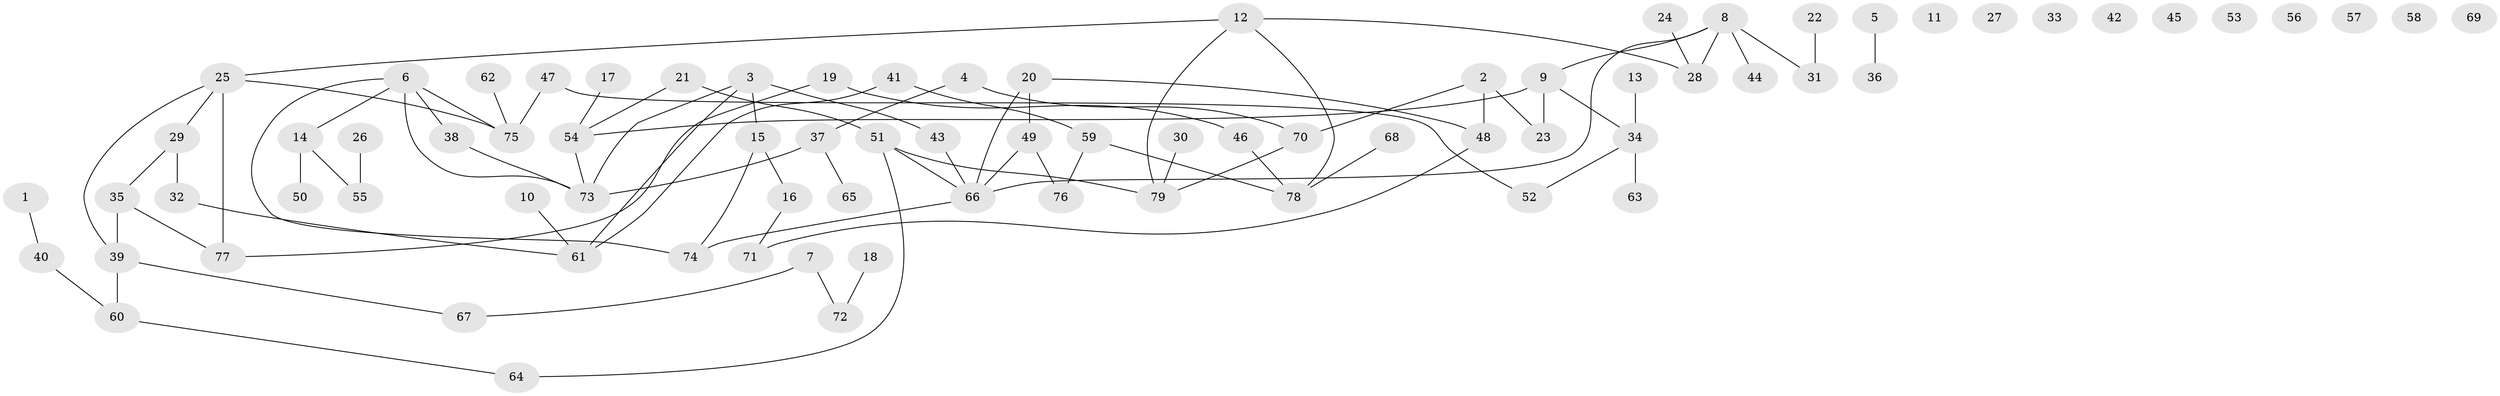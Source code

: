 // coarse degree distribution, {4: 0.2413793103448276, 3: 0.3103448275862069, 2: 0.1724137931034483, 1: 0.1724137931034483, 6: 0.034482758620689655, 5: 0.06896551724137931}
// Generated by graph-tools (version 1.1) at 2025/35/03/04/25 23:35:53]
// undirected, 79 vertices, 87 edges
graph export_dot {
  node [color=gray90,style=filled];
  1;
  2;
  3;
  4;
  5;
  6;
  7;
  8;
  9;
  10;
  11;
  12;
  13;
  14;
  15;
  16;
  17;
  18;
  19;
  20;
  21;
  22;
  23;
  24;
  25;
  26;
  27;
  28;
  29;
  30;
  31;
  32;
  33;
  34;
  35;
  36;
  37;
  38;
  39;
  40;
  41;
  42;
  43;
  44;
  45;
  46;
  47;
  48;
  49;
  50;
  51;
  52;
  53;
  54;
  55;
  56;
  57;
  58;
  59;
  60;
  61;
  62;
  63;
  64;
  65;
  66;
  67;
  68;
  69;
  70;
  71;
  72;
  73;
  74;
  75;
  76;
  77;
  78;
  79;
  1 -- 40;
  2 -- 23;
  2 -- 48;
  2 -- 70;
  3 -- 15;
  3 -- 43;
  3 -- 61;
  3 -- 73;
  4 -- 37;
  4 -- 70;
  5 -- 36;
  6 -- 14;
  6 -- 38;
  6 -- 73;
  6 -- 74;
  6 -- 75;
  7 -- 67;
  7 -- 72;
  8 -- 9;
  8 -- 28;
  8 -- 31;
  8 -- 44;
  8 -- 66;
  9 -- 23;
  9 -- 34;
  9 -- 54;
  10 -- 61;
  12 -- 25;
  12 -- 28;
  12 -- 78;
  12 -- 79;
  13 -- 34;
  14 -- 50;
  14 -- 55;
  15 -- 16;
  15 -- 74;
  16 -- 71;
  17 -- 54;
  18 -- 72;
  19 -- 46;
  19 -- 77;
  20 -- 48;
  20 -- 49;
  20 -- 66;
  21 -- 51;
  21 -- 54;
  22 -- 31;
  24 -- 28;
  25 -- 29;
  25 -- 39;
  25 -- 75;
  25 -- 77;
  26 -- 55;
  29 -- 32;
  29 -- 35;
  30 -- 79;
  32 -- 61;
  34 -- 52;
  34 -- 63;
  35 -- 39;
  35 -- 77;
  37 -- 65;
  37 -- 73;
  38 -- 73;
  39 -- 60;
  39 -- 67;
  40 -- 60;
  41 -- 59;
  41 -- 61;
  43 -- 66;
  46 -- 78;
  47 -- 52;
  47 -- 75;
  48 -- 71;
  49 -- 66;
  49 -- 76;
  51 -- 64;
  51 -- 66;
  51 -- 79;
  54 -- 73;
  59 -- 76;
  59 -- 78;
  60 -- 64;
  62 -- 75;
  66 -- 74;
  68 -- 78;
  70 -- 79;
}
